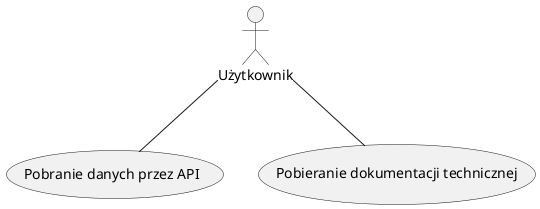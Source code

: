 @startuml
actor Użytkownik

Użytkownik -- (Pobranie danych przez API)
Użytkownik -- (Pobieranie dokumentacji technicznej)

@enduml
